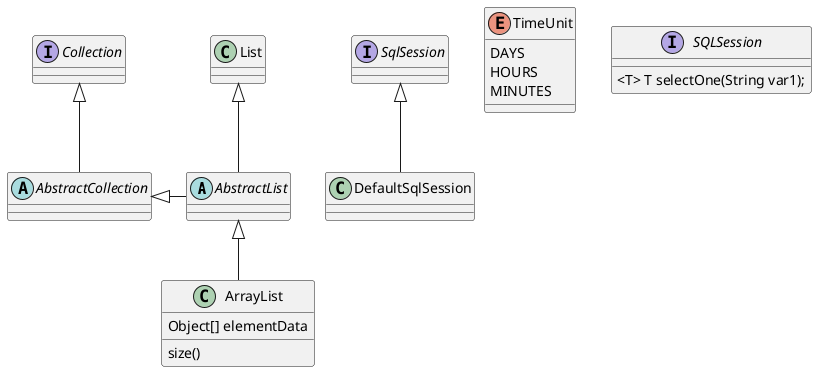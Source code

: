 @startuml

abstract class AbstractList
abstract AbstractCollection
interface SqlSession
interface Collection

List <|-- AbstractList
Collection <|-- AbstractCollection

SqlSession <|-- DefaultSqlSession
AbstractCollection <|- AbstractList
AbstractList <|-- ArrayList

class ArrayList {
Object[] elementData
size()
}

enum TimeUnit {
DAYS
HOURS
MINUTES
}
interface  SQLSession {
<T> T selectOne(String var1);
}
@enduml